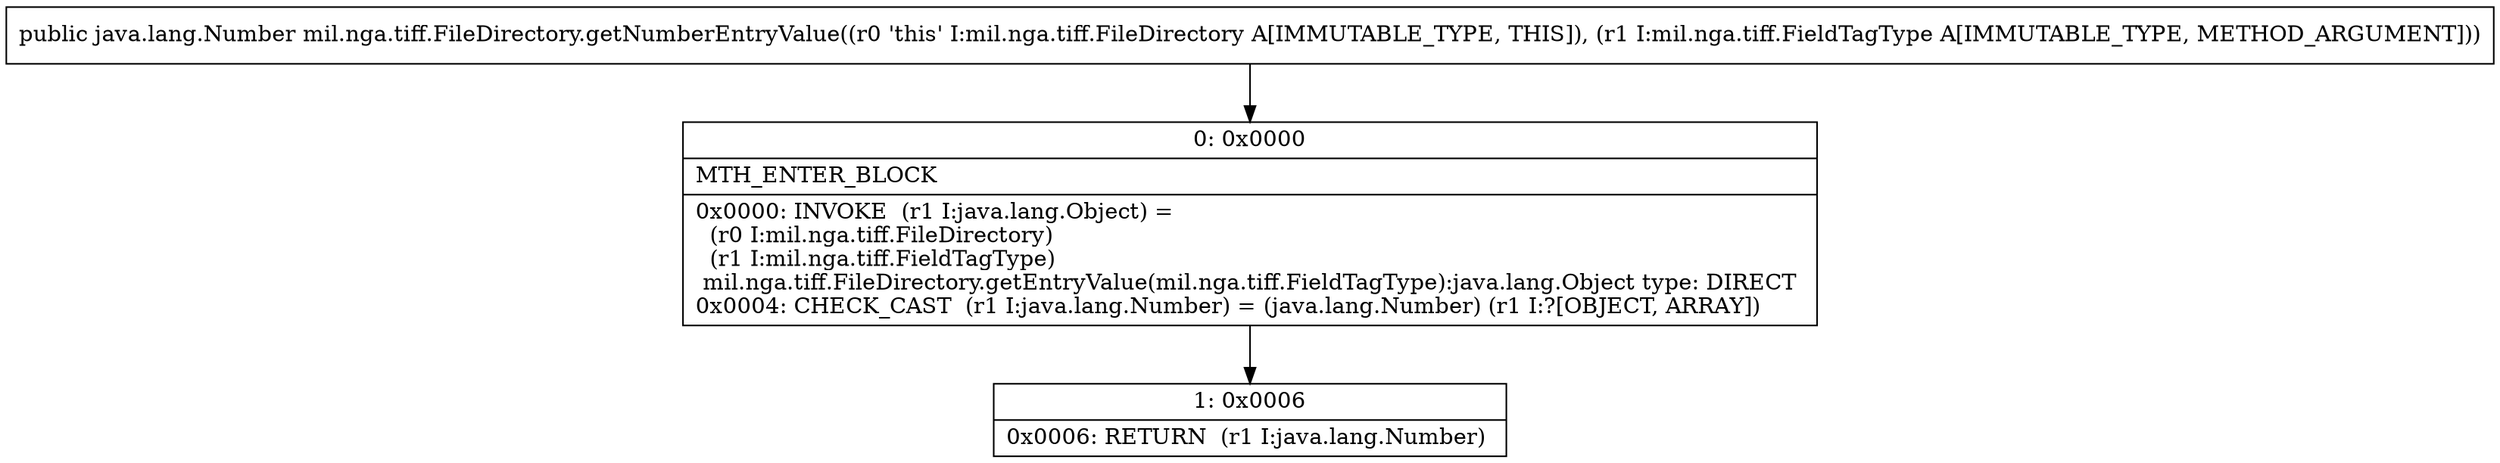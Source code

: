 digraph "CFG formil.nga.tiff.FileDirectory.getNumberEntryValue(Lmil\/nga\/tiff\/FieldTagType;)Ljava\/lang\/Number;" {
Node_0 [shape=record,label="{0\:\ 0x0000|MTH_ENTER_BLOCK\l|0x0000: INVOKE  (r1 I:java.lang.Object) = \l  (r0 I:mil.nga.tiff.FileDirectory)\l  (r1 I:mil.nga.tiff.FieldTagType)\l mil.nga.tiff.FileDirectory.getEntryValue(mil.nga.tiff.FieldTagType):java.lang.Object type: DIRECT \l0x0004: CHECK_CAST  (r1 I:java.lang.Number) = (java.lang.Number) (r1 I:?[OBJECT, ARRAY]) \l}"];
Node_1 [shape=record,label="{1\:\ 0x0006|0x0006: RETURN  (r1 I:java.lang.Number) \l}"];
MethodNode[shape=record,label="{public java.lang.Number mil.nga.tiff.FileDirectory.getNumberEntryValue((r0 'this' I:mil.nga.tiff.FileDirectory A[IMMUTABLE_TYPE, THIS]), (r1 I:mil.nga.tiff.FieldTagType A[IMMUTABLE_TYPE, METHOD_ARGUMENT])) }"];
MethodNode -> Node_0;
Node_0 -> Node_1;
}

